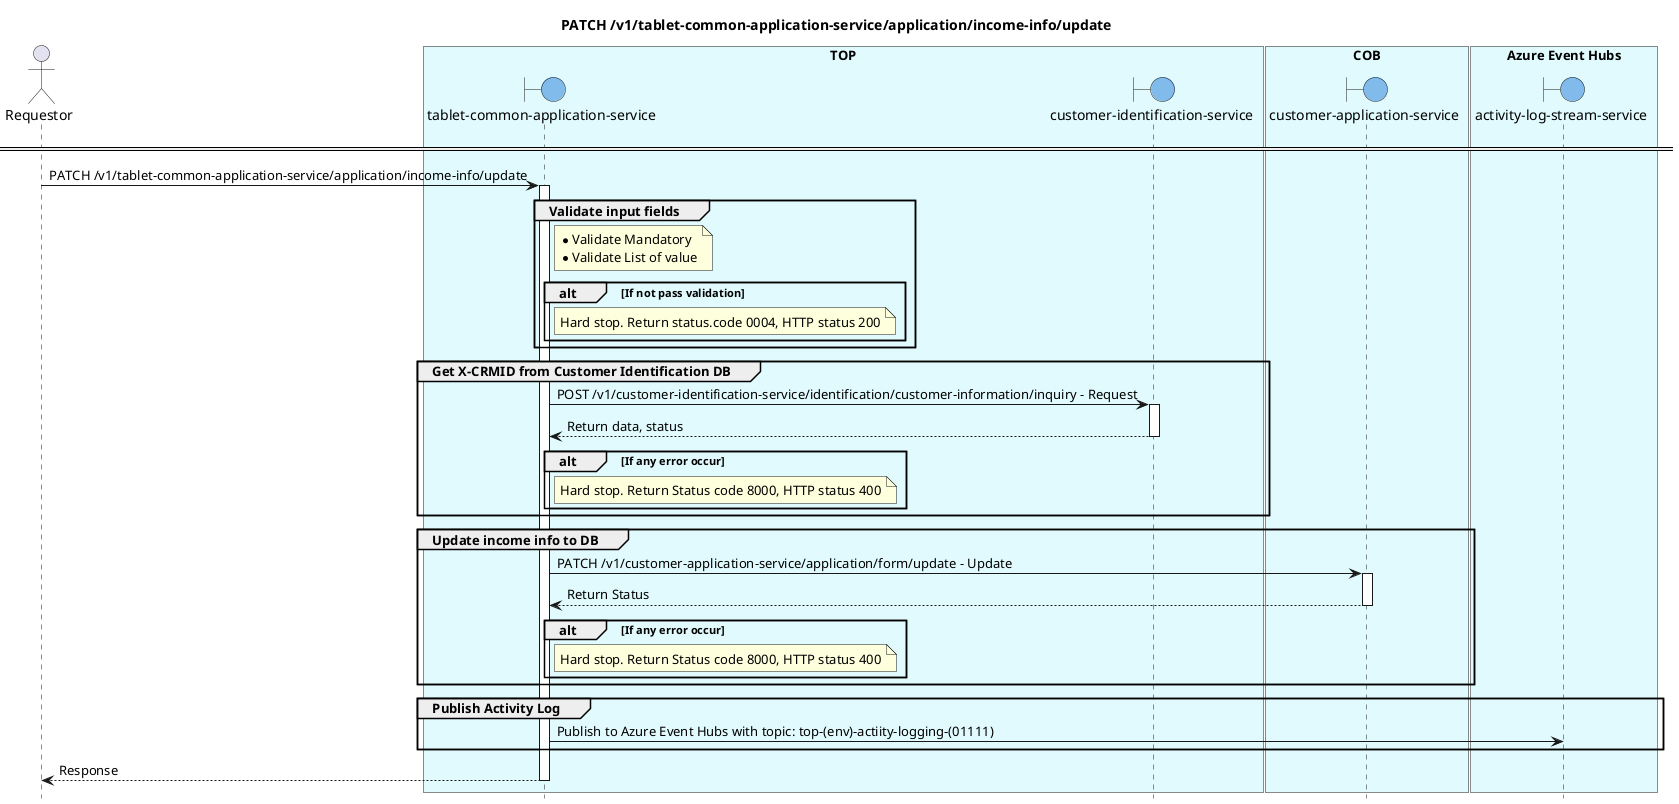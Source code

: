 @startuml
'''''''''''''''''''''''''''''''''''''''''''''''''

'''''''''''''''''''''''''''''''''''''''''''''''''
title PATCH /v1/tablet-common-application-service/application/income-info/update
'''''''''''''''''''''''''''''''''''''''''''''''''
' define diagram participants
'''''''''''''''''''''''''''''''''''''''''''''''''

actor Requestor

box "TOP" #E1FAFD
boundary "tablet-common-application-service" as main #80BBEC
boundary "customer-identification-service" as iden #80BBEC
end box

box "COB" #E1FAFD
boundary "customer-application-service" as common #80BBEC
end box

box "Azure Event Hubs" #E1FAFD
boundary "activity-log-stream-service" as azure #80BBEC
end box


''''''''''''''''''''''''''''''''''''''''''''''''''
' formatting options
'''''''''''''''''''''''''''''''''''''''''''''''''
hide footbox

'autonumber

skinparam defaultFontName Comic Sans MS
skinparam sequence {
ParticipantBorderColor black
ParticipantBackgroundColor #A9DCDF
ParticipantFontName Comic Sans MS
ParticipantFontSize 15
ActorBackgroundColor #A9DCDF
ActorBorderColor black
ArrowFontName Comic Sans MS
}

'''''''''''''''''''''''''''''''''''''''''''''''''
' describe sequence of events
'''''''''''''''''''''''''''''''''''''''''''''''''
==  ==

Requestor ->   main : PATCH /v1/tablet-common-application-service/application/income-info/update
activate main 
    group Validate input fields 
	note right of main
            * Validate Mandatory
            * Validate List of value
        end note
        alt If not pass validation
            note right of main: Hard stop. Return status.code 0004, HTTP status 200
        end alt
      end group
group Get X-CRMID from Customer Identification DB
  main -> iden: POST /v1/customer-identification-service/identification/customer-information/inquiry - Request
  activate iden
  iden --> main: Return data, status
  deactivate iden
  alt If any error occur
              note right of main: Hard stop. Return Status code 8000, HTTP status 400
    end alt
end group
group Update income info to DB
main -> common : PATCH /v1/customer-application-service/application/form/update - Update
activate common
common --> main: Return Status
deactivate common
  alt If any error occur
            note right of main: Hard stop. Return Status code 8000, HTTP status 400
  end alt
end group

group Publish Activity Log
  main -> azure: Publish to Azure Event Hubs with topic: top-(env)-actiity-logging-(01111)
end group

main --> Requestor : Response
deactivate main
@enduml